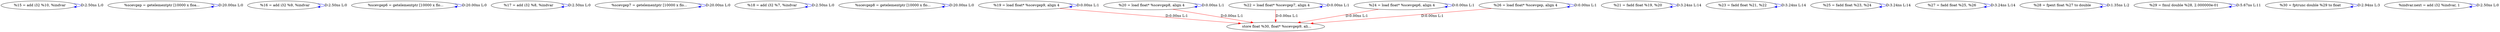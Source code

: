 digraph {
Node0x41bf020[label="  %15 = add i32 %10, %indvar"];
Node0x41bf020 -> Node0x41bf020[label="D:2.50ns L:0",color=blue];
Node0x41bf100[label="  %scevgep = getelementptr [10000 x floa..."];
Node0x41bf100 -> Node0x41bf100[label="D:20.00ns L:0",color=blue];
Node0x41bf1e0[label="  %16 = add i32 %9, %indvar"];
Node0x41bf1e0 -> Node0x41bf1e0[label="D:2.50ns L:0",color=blue];
Node0x41bf2c0[label="  %scevgep6 = getelementptr [10000 x flo..."];
Node0x41bf2c0 -> Node0x41bf2c0[label="D:20.00ns L:0",color=blue];
Node0x41bf3a0[label="  %17 = add i32 %8, %indvar"];
Node0x41bf3a0 -> Node0x41bf3a0[label="D:2.50ns L:0",color=blue];
Node0x41bf480[label="  %scevgep7 = getelementptr [10000 x flo..."];
Node0x41bf480 -> Node0x41bf480[label="D:20.00ns L:0",color=blue];
Node0x41bf560[label="  %18 = add i32 %7, %indvar"];
Node0x41bf560 -> Node0x41bf560[label="D:2.50ns L:0",color=blue];
Node0x41bf640[label="  %scevgep8 = getelementptr [10000 x flo..."];
Node0x41bf640 -> Node0x41bf640[label="D:20.00ns L:0",color=blue];
Node0x41bf800[label="  %19 = load float* %scevgep9, align 4"];
Node0x41bf800 -> Node0x41bf800[label="D:0.00ns L:1",color=blue];
Node0x41c0380[label="  store float %30, float* %scevgep9, ali..."];
Node0x41bf800 -> Node0x41c0380[label="D:0.00ns L:1",color=red];
Node0x41bf8e0[label="  %20 = load float* %scevgep8, align 4"];
Node0x41bf8e0 -> Node0x41bf8e0[label="D:0.00ns L:1",color=blue];
Node0x41bf8e0 -> Node0x41c0380[label="D:0.00ns L:1",color=red];
Node0x41bf9c0[label="  %21 = fadd float %19, %20"];
Node0x41bf9c0 -> Node0x41bf9c0[label="D:3.24ns L:14",color=blue];
Node0x41bfae0[label="  %22 = load float* %scevgep7, align 4"];
Node0x41bfae0 -> Node0x41bfae0[label="D:0.00ns L:1",color=blue];
Node0x41bfae0 -> Node0x41c0380[label="D:0.00ns L:1",color=red];
Node0x41bfbc0[label="  %23 = fadd float %21, %22"];
Node0x41bfbc0 -> Node0x41bfbc0[label="D:3.24ns L:14",color=blue];
Node0x41bfce0[label="  %24 = load float* %scevgep6, align 4"];
Node0x41bfce0 -> Node0x41bfce0[label="D:0.00ns L:1",color=blue];
Node0x41bfce0 -> Node0x41c0380[label="D:0.00ns L:1",color=red];
Node0x41bfdc0[label="  %25 = fadd float %23, %24"];
Node0x41bfdc0 -> Node0x41bfdc0[label="D:3.24ns L:14",color=blue];
Node0x41bfee0[label="  %26 = load float* %scevgep, align 4"];
Node0x41bfee0 -> Node0x41bfee0[label="D:0.00ns L:1",color=blue];
Node0x41bfee0 -> Node0x41c0380[label="D:0.00ns L:1",color=red];
Node0x41bffc0[label="  %27 = fadd float %25, %26"];
Node0x41bffc0 -> Node0x41bffc0[label="D:3.24ns L:14",color=blue];
Node0x41c00e0[label="  %28 = fpext float %27 to double"];
Node0x41c00e0 -> Node0x41c00e0[label="D:1.35ns L:2",color=blue];
Node0x41c01c0[label="  %29 = fmul double %28, 2.000000e-01"];
Node0x41c01c0 -> Node0x41c01c0[label="D:5.67ns L:11",color=blue];
Node0x41c02a0[label="  %30 = fptrunc double %29 to float"];
Node0x41c02a0 -> Node0x41c02a0[label="D:2.94ns L:3",color=blue];
Node0x41c0460[label="  %indvar.next = add i32 %indvar, 1"];
Node0x41c0460 -> Node0x41c0460[label="D:2.50ns L:0",color=blue];
}
